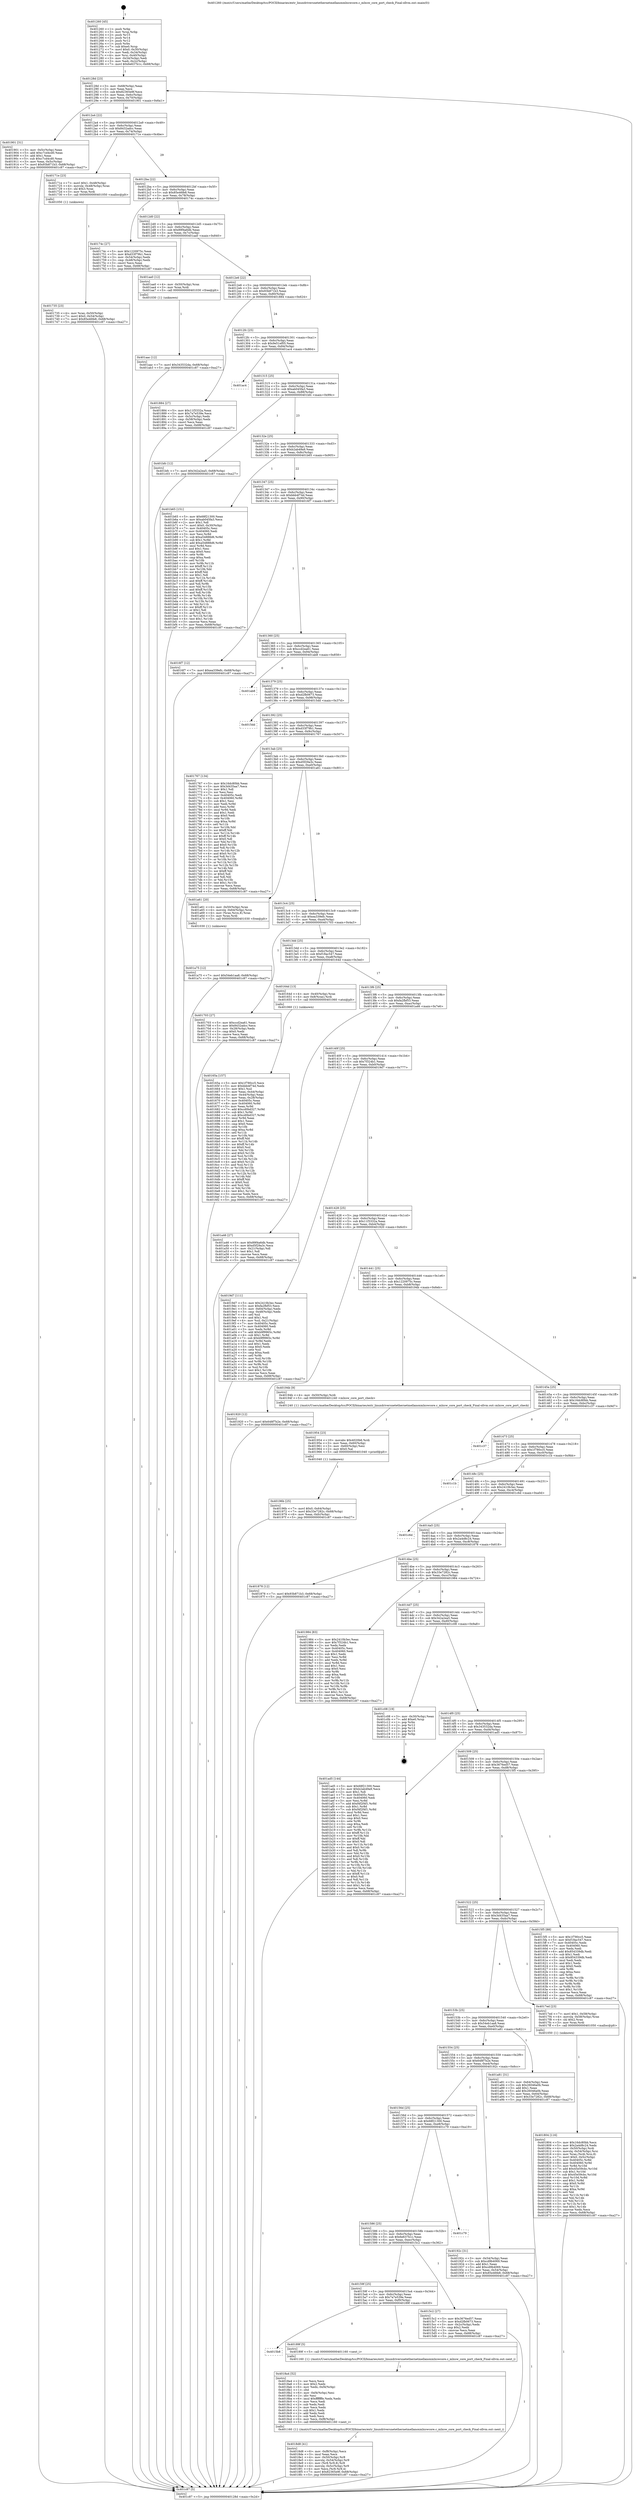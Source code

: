 digraph "0x401260" {
  label = "0x401260 (/mnt/c/Users/mathe/Desktop/tcc/POCII/binaries/extr_linuxdriversnetethernetmellanoxmlxswcore.c_mlxsw_core_port_check_Final-ollvm.out::main(0))"
  labelloc = "t"
  node[shape=record]

  Entry [label="",width=0.3,height=0.3,shape=circle,fillcolor=black,style=filled]
  "0x40128d" [label="{
     0x40128d [23]\l
     | [instrs]\l
     &nbsp;&nbsp;0x40128d \<+3\>: mov -0x68(%rbp),%eax\l
     &nbsp;&nbsp;0x401290 \<+2\>: mov %eax,%ecx\l
     &nbsp;&nbsp;0x401292 \<+6\>: sub $0x82365e9f,%ecx\l
     &nbsp;&nbsp;0x401298 \<+3\>: mov %eax,-0x6c(%rbp)\l
     &nbsp;&nbsp;0x40129b \<+3\>: mov %ecx,-0x70(%rbp)\l
     &nbsp;&nbsp;0x40129e \<+6\>: je 0000000000401901 \<main+0x6a1\>\l
  }"]
  "0x401901" [label="{
     0x401901 [31]\l
     | [instrs]\l
     &nbsp;&nbsp;0x401901 \<+3\>: mov -0x5c(%rbp),%eax\l
     &nbsp;&nbsp;0x401904 \<+5\>: add $0xc7cd4cd0,%eax\l
     &nbsp;&nbsp;0x401909 \<+3\>: add $0x1,%eax\l
     &nbsp;&nbsp;0x40190c \<+5\>: sub $0xc7cd4cd0,%eax\l
     &nbsp;&nbsp;0x401911 \<+3\>: mov %eax,-0x5c(%rbp)\l
     &nbsp;&nbsp;0x401914 \<+7\>: movl $0x93b871b3,-0x68(%rbp)\l
     &nbsp;&nbsp;0x40191b \<+5\>: jmp 0000000000401c87 \<main+0xa27\>\l
  }"]
  "0x4012a4" [label="{
     0x4012a4 [22]\l
     | [instrs]\l
     &nbsp;&nbsp;0x4012a4 \<+5\>: jmp 00000000004012a9 \<main+0x49\>\l
     &nbsp;&nbsp;0x4012a9 \<+3\>: mov -0x6c(%rbp),%eax\l
     &nbsp;&nbsp;0x4012ac \<+5\>: sub $0x8432adcc,%eax\l
     &nbsp;&nbsp;0x4012b1 \<+3\>: mov %eax,-0x74(%rbp)\l
     &nbsp;&nbsp;0x4012b4 \<+6\>: je 000000000040171e \<main+0x4be\>\l
  }"]
  Exit [label="",width=0.3,height=0.3,shape=circle,fillcolor=black,style=filled,peripheries=2]
  "0x40171e" [label="{
     0x40171e [23]\l
     | [instrs]\l
     &nbsp;&nbsp;0x40171e \<+7\>: movl $0x1,-0x48(%rbp)\l
     &nbsp;&nbsp;0x401725 \<+4\>: movslq -0x48(%rbp),%rax\l
     &nbsp;&nbsp;0x401729 \<+4\>: shl $0x3,%rax\l
     &nbsp;&nbsp;0x40172d \<+3\>: mov %rax,%rdi\l
     &nbsp;&nbsp;0x401730 \<+5\>: call 0000000000401050 \<malloc@plt\>\l
     | [calls]\l
     &nbsp;&nbsp;0x401050 \{1\} (unknown)\l
  }"]
  "0x4012ba" [label="{
     0x4012ba [22]\l
     | [instrs]\l
     &nbsp;&nbsp;0x4012ba \<+5\>: jmp 00000000004012bf \<main+0x5f\>\l
     &nbsp;&nbsp;0x4012bf \<+3\>: mov -0x6c(%rbp),%eax\l
     &nbsp;&nbsp;0x4012c2 \<+5\>: sub $0x85e46fe8,%eax\l
     &nbsp;&nbsp;0x4012c7 \<+3\>: mov %eax,-0x78(%rbp)\l
     &nbsp;&nbsp;0x4012ca \<+6\>: je 000000000040174c \<main+0x4ec\>\l
  }"]
  "0x401aac" [label="{
     0x401aac [12]\l
     | [instrs]\l
     &nbsp;&nbsp;0x401aac \<+7\>: movl $0x343532da,-0x68(%rbp)\l
     &nbsp;&nbsp;0x401ab3 \<+5\>: jmp 0000000000401c87 \<main+0xa27\>\l
  }"]
  "0x40174c" [label="{
     0x40174c [27]\l
     | [instrs]\l
     &nbsp;&nbsp;0x40174c \<+5\>: mov $0x1220975c,%eax\l
     &nbsp;&nbsp;0x401751 \<+5\>: mov $0xd33f79b1,%ecx\l
     &nbsp;&nbsp;0x401756 \<+3\>: mov -0x54(%rbp),%edx\l
     &nbsp;&nbsp;0x401759 \<+3\>: cmp -0x48(%rbp),%edx\l
     &nbsp;&nbsp;0x40175c \<+3\>: cmovl %ecx,%eax\l
     &nbsp;&nbsp;0x40175f \<+3\>: mov %eax,-0x68(%rbp)\l
     &nbsp;&nbsp;0x401762 \<+5\>: jmp 0000000000401c87 \<main+0xa27\>\l
  }"]
  "0x4012d0" [label="{
     0x4012d0 [22]\l
     | [instrs]\l
     &nbsp;&nbsp;0x4012d0 \<+5\>: jmp 00000000004012d5 \<main+0x75\>\l
     &nbsp;&nbsp;0x4012d5 \<+3\>: mov -0x6c(%rbp),%eax\l
     &nbsp;&nbsp;0x4012d8 \<+5\>: sub $0x89f4a6db,%eax\l
     &nbsp;&nbsp;0x4012dd \<+3\>: mov %eax,-0x7c(%rbp)\l
     &nbsp;&nbsp;0x4012e0 \<+6\>: je 0000000000401aa0 \<main+0x840\>\l
  }"]
  "0x401a75" [label="{
     0x401a75 [12]\l
     | [instrs]\l
     &nbsp;&nbsp;0x401a75 \<+7\>: movl $0x54eb1aa8,-0x68(%rbp)\l
     &nbsp;&nbsp;0x401a7c \<+5\>: jmp 0000000000401c87 \<main+0xa27\>\l
  }"]
  "0x401aa0" [label="{
     0x401aa0 [12]\l
     | [instrs]\l
     &nbsp;&nbsp;0x401aa0 \<+4\>: mov -0x50(%rbp),%rax\l
     &nbsp;&nbsp;0x401aa4 \<+3\>: mov %rax,%rdi\l
     &nbsp;&nbsp;0x401aa7 \<+5\>: call 0000000000401030 \<free@plt\>\l
     | [calls]\l
     &nbsp;&nbsp;0x401030 \{1\} (unknown)\l
  }"]
  "0x4012e6" [label="{
     0x4012e6 [22]\l
     | [instrs]\l
     &nbsp;&nbsp;0x4012e6 \<+5\>: jmp 00000000004012eb \<main+0x8b\>\l
     &nbsp;&nbsp;0x4012eb \<+3\>: mov -0x6c(%rbp),%eax\l
     &nbsp;&nbsp;0x4012ee \<+5\>: sub $0x93b871b3,%eax\l
     &nbsp;&nbsp;0x4012f3 \<+3\>: mov %eax,-0x80(%rbp)\l
     &nbsp;&nbsp;0x4012f6 \<+6\>: je 0000000000401884 \<main+0x624\>\l
  }"]
  "0x40196b" [label="{
     0x40196b [25]\l
     | [instrs]\l
     &nbsp;&nbsp;0x40196b \<+7\>: movl $0x0,-0x64(%rbp)\l
     &nbsp;&nbsp;0x401972 \<+7\>: movl $0x33e7282c,-0x68(%rbp)\l
     &nbsp;&nbsp;0x401979 \<+6\>: mov %eax,-0xfc(%rbp)\l
     &nbsp;&nbsp;0x40197f \<+5\>: jmp 0000000000401c87 \<main+0xa27\>\l
  }"]
  "0x401884" [label="{
     0x401884 [27]\l
     | [instrs]\l
     &nbsp;&nbsp;0x401884 \<+5\>: mov $0x11f3332a,%eax\l
     &nbsp;&nbsp;0x401889 \<+5\>: mov $0x7a7e539e,%ecx\l
     &nbsp;&nbsp;0x40188e \<+3\>: mov -0x5c(%rbp),%edx\l
     &nbsp;&nbsp;0x401891 \<+3\>: cmp -0x58(%rbp),%edx\l
     &nbsp;&nbsp;0x401894 \<+3\>: cmovl %ecx,%eax\l
     &nbsp;&nbsp;0x401897 \<+3\>: mov %eax,-0x68(%rbp)\l
     &nbsp;&nbsp;0x40189a \<+5\>: jmp 0000000000401c87 \<main+0xa27\>\l
  }"]
  "0x4012fc" [label="{
     0x4012fc [25]\l
     | [instrs]\l
     &nbsp;&nbsp;0x4012fc \<+5\>: jmp 0000000000401301 \<main+0xa1\>\l
     &nbsp;&nbsp;0x401301 \<+3\>: mov -0x6c(%rbp),%eax\l
     &nbsp;&nbsp;0x401304 \<+5\>: sub $0x9e51ef05,%eax\l
     &nbsp;&nbsp;0x401309 \<+6\>: mov %eax,-0x84(%rbp)\l
     &nbsp;&nbsp;0x40130f \<+6\>: je 0000000000401ac4 \<main+0x864\>\l
  }"]
  "0x401954" [label="{
     0x401954 [23]\l
     | [instrs]\l
     &nbsp;&nbsp;0x401954 \<+10\>: movabs $0x4020b6,%rdi\l
     &nbsp;&nbsp;0x40195e \<+3\>: mov %eax,-0x60(%rbp)\l
     &nbsp;&nbsp;0x401961 \<+3\>: mov -0x60(%rbp),%esi\l
     &nbsp;&nbsp;0x401964 \<+2\>: mov $0x0,%al\l
     &nbsp;&nbsp;0x401966 \<+5\>: call 0000000000401040 \<printf@plt\>\l
     | [calls]\l
     &nbsp;&nbsp;0x401040 \{1\} (unknown)\l
  }"]
  "0x401ac4" [label="{
     0x401ac4\l
  }", style=dashed]
  "0x401315" [label="{
     0x401315 [25]\l
     | [instrs]\l
     &nbsp;&nbsp;0x401315 \<+5\>: jmp 000000000040131a \<main+0xba\>\l
     &nbsp;&nbsp;0x40131a \<+3\>: mov -0x6c(%rbp),%eax\l
     &nbsp;&nbsp;0x40131d \<+5\>: sub $0xab045fa3,%eax\l
     &nbsp;&nbsp;0x401322 \<+6\>: mov %eax,-0x88(%rbp)\l
     &nbsp;&nbsp;0x401328 \<+6\>: je 0000000000401bfc \<main+0x99c\>\l
  }"]
  "0x4018d8" [label="{
     0x4018d8 [41]\l
     | [instrs]\l
     &nbsp;&nbsp;0x4018d8 \<+6\>: mov -0xf8(%rbp),%ecx\l
     &nbsp;&nbsp;0x4018de \<+3\>: imul %eax,%ecx\l
     &nbsp;&nbsp;0x4018e1 \<+4\>: mov -0x50(%rbp),%r8\l
     &nbsp;&nbsp;0x4018e5 \<+4\>: movslq -0x54(%rbp),%r9\l
     &nbsp;&nbsp;0x4018e9 \<+4\>: mov (%r8,%r9,8),%r8\l
     &nbsp;&nbsp;0x4018ed \<+4\>: movslq -0x5c(%rbp),%r9\l
     &nbsp;&nbsp;0x4018f1 \<+4\>: mov %ecx,(%r8,%r9,4)\l
     &nbsp;&nbsp;0x4018f5 \<+7\>: movl $0x82365e9f,-0x68(%rbp)\l
     &nbsp;&nbsp;0x4018fc \<+5\>: jmp 0000000000401c87 \<main+0xa27\>\l
  }"]
  "0x401bfc" [label="{
     0x401bfc [12]\l
     | [instrs]\l
     &nbsp;&nbsp;0x401bfc \<+7\>: movl $0x342a2ea5,-0x68(%rbp)\l
     &nbsp;&nbsp;0x401c03 \<+5\>: jmp 0000000000401c87 \<main+0xa27\>\l
  }"]
  "0x40132e" [label="{
     0x40132e [25]\l
     | [instrs]\l
     &nbsp;&nbsp;0x40132e \<+5\>: jmp 0000000000401333 \<main+0xd3\>\l
     &nbsp;&nbsp;0x401333 \<+3\>: mov -0x6c(%rbp),%eax\l
     &nbsp;&nbsp;0x401336 \<+5\>: sub $0xb2ab49a9,%eax\l
     &nbsp;&nbsp;0x40133b \<+6\>: mov %eax,-0x8c(%rbp)\l
     &nbsp;&nbsp;0x401341 \<+6\>: je 0000000000401b65 \<main+0x905\>\l
  }"]
  "0x4018a4" [label="{
     0x4018a4 [52]\l
     | [instrs]\l
     &nbsp;&nbsp;0x4018a4 \<+2\>: xor %ecx,%ecx\l
     &nbsp;&nbsp;0x4018a6 \<+5\>: mov $0x2,%edx\l
     &nbsp;&nbsp;0x4018ab \<+6\>: mov %edx,-0xf4(%rbp)\l
     &nbsp;&nbsp;0x4018b1 \<+1\>: cltd\l
     &nbsp;&nbsp;0x4018b2 \<+6\>: mov -0xf4(%rbp),%esi\l
     &nbsp;&nbsp;0x4018b8 \<+2\>: idiv %esi\l
     &nbsp;&nbsp;0x4018ba \<+6\>: imul $0xfffffffe,%edx,%edx\l
     &nbsp;&nbsp;0x4018c0 \<+2\>: mov %ecx,%edi\l
     &nbsp;&nbsp;0x4018c2 \<+2\>: sub %edx,%edi\l
     &nbsp;&nbsp;0x4018c4 \<+2\>: mov %ecx,%edx\l
     &nbsp;&nbsp;0x4018c6 \<+3\>: sub $0x1,%edx\l
     &nbsp;&nbsp;0x4018c9 \<+2\>: add %edx,%edi\l
     &nbsp;&nbsp;0x4018cb \<+2\>: sub %edi,%ecx\l
     &nbsp;&nbsp;0x4018cd \<+6\>: mov %ecx,-0xf8(%rbp)\l
     &nbsp;&nbsp;0x4018d3 \<+5\>: call 0000000000401160 \<next_i\>\l
     | [calls]\l
     &nbsp;&nbsp;0x401160 \{1\} (/mnt/c/Users/mathe/Desktop/tcc/POCII/binaries/extr_linuxdriversnetethernetmellanoxmlxswcore.c_mlxsw_core_port_check_Final-ollvm.out::next_i)\l
  }"]
  "0x401b65" [label="{
     0x401b65 [151]\l
     | [instrs]\l
     &nbsp;&nbsp;0x401b65 \<+5\>: mov $0x68f21300,%eax\l
     &nbsp;&nbsp;0x401b6a \<+5\>: mov $0xab045fa3,%ecx\l
     &nbsp;&nbsp;0x401b6f \<+2\>: mov $0x1,%dl\l
     &nbsp;&nbsp;0x401b71 \<+7\>: movl $0x0,-0x30(%rbp)\l
     &nbsp;&nbsp;0x401b78 \<+7\>: mov 0x40405c,%esi\l
     &nbsp;&nbsp;0x401b7f \<+7\>: mov 0x404060,%edi\l
     &nbsp;&nbsp;0x401b86 \<+3\>: mov %esi,%r8d\l
     &nbsp;&nbsp;0x401b89 \<+7\>: sub $0xa54888d6,%r8d\l
     &nbsp;&nbsp;0x401b90 \<+4\>: sub $0x1,%r8d\l
     &nbsp;&nbsp;0x401b94 \<+7\>: add $0xa54888d6,%r8d\l
     &nbsp;&nbsp;0x401b9b \<+4\>: imul %r8d,%esi\l
     &nbsp;&nbsp;0x401b9f \<+3\>: and $0x1,%esi\l
     &nbsp;&nbsp;0x401ba2 \<+3\>: cmp $0x0,%esi\l
     &nbsp;&nbsp;0x401ba5 \<+4\>: sete %r9b\l
     &nbsp;&nbsp;0x401ba9 \<+3\>: cmp $0xa,%edi\l
     &nbsp;&nbsp;0x401bac \<+4\>: setl %r10b\l
     &nbsp;&nbsp;0x401bb0 \<+3\>: mov %r9b,%r11b\l
     &nbsp;&nbsp;0x401bb3 \<+4\>: xor $0xff,%r11b\l
     &nbsp;&nbsp;0x401bb7 \<+3\>: mov %r10b,%bl\l
     &nbsp;&nbsp;0x401bba \<+3\>: xor $0xff,%bl\l
     &nbsp;&nbsp;0x401bbd \<+3\>: xor $0x1,%dl\l
     &nbsp;&nbsp;0x401bc0 \<+3\>: mov %r11b,%r14b\l
     &nbsp;&nbsp;0x401bc3 \<+4\>: and $0xff,%r14b\l
     &nbsp;&nbsp;0x401bc7 \<+3\>: and %dl,%r9b\l
     &nbsp;&nbsp;0x401bca \<+3\>: mov %bl,%r15b\l
     &nbsp;&nbsp;0x401bcd \<+4\>: and $0xff,%r15b\l
     &nbsp;&nbsp;0x401bd1 \<+3\>: and %dl,%r10b\l
     &nbsp;&nbsp;0x401bd4 \<+3\>: or %r9b,%r14b\l
     &nbsp;&nbsp;0x401bd7 \<+3\>: or %r10b,%r15b\l
     &nbsp;&nbsp;0x401bda \<+3\>: xor %r15b,%r14b\l
     &nbsp;&nbsp;0x401bdd \<+3\>: or %bl,%r11b\l
     &nbsp;&nbsp;0x401be0 \<+4\>: xor $0xff,%r11b\l
     &nbsp;&nbsp;0x401be4 \<+3\>: or $0x1,%dl\l
     &nbsp;&nbsp;0x401be7 \<+3\>: and %dl,%r11b\l
     &nbsp;&nbsp;0x401bea \<+3\>: or %r11b,%r14b\l
     &nbsp;&nbsp;0x401bed \<+4\>: test $0x1,%r14b\l
     &nbsp;&nbsp;0x401bf1 \<+3\>: cmovne %ecx,%eax\l
     &nbsp;&nbsp;0x401bf4 \<+3\>: mov %eax,-0x68(%rbp)\l
     &nbsp;&nbsp;0x401bf7 \<+5\>: jmp 0000000000401c87 \<main+0xa27\>\l
  }"]
  "0x401347" [label="{
     0x401347 [25]\l
     | [instrs]\l
     &nbsp;&nbsp;0x401347 \<+5\>: jmp 000000000040134c \<main+0xec\>\l
     &nbsp;&nbsp;0x40134c \<+3\>: mov -0x6c(%rbp),%eax\l
     &nbsp;&nbsp;0x40134f \<+5\>: sub $0xbbb4f74d,%eax\l
     &nbsp;&nbsp;0x401354 \<+6\>: mov %eax,-0x90(%rbp)\l
     &nbsp;&nbsp;0x40135a \<+6\>: je 00000000004016f7 \<main+0x497\>\l
  }"]
  "0x4015b8" [label="{
     0x4015b8\l
  }", style=dashed]
  "0x4016f7" [label="{
     0x4016f7 [12]\l
     | [instrs]\l
     &nbsp;&nbsp;0x4016f7 \<+7\>: movl $0xea339efc,-0x68(%rbp)\l
     &nbsp;&nbsp;0x4016fe \<+5\>: jmp 0000000000401c87 \<main+0xa27\>\l
  }"]
  "0x401360" [label="{
     0x401360 [25]\l
     | [instrs]\l
     &nbsp;&nbsp;0x401360 \<+5\>: jmp 0000000000401365 \<main+0x105\>\l
     &nbsp;&nbsp;0x401365 \<+3\>: mov -0x6c(%rbp),%eax\l
     &nbsp;&nbsp;0x401368 \<+5\>: sub $0xccd2ea61,%eax\l
     &nbsp;&nbsp;0x40136d \<+6\>: mov %eax,-0x94(%rbp)\l
     &nbsp;&nbsp;0x401373 \<+6\>: je 0000000000401ab8 \<main+0x858\>\l
  }"]
  "0x40189f" [label="{
     0x40189f [5]\l
     | [instrs]\l
     &nbsp;&nbsp;0x40189f \<+5\>: call 0000000000401160 \<next_i\>\l
     | [calls]\l
     &nbsp;&nbsp;0x401160 \{1\} (/mnt/c/Users/mathe/Desktop/tcc/POCII/binaries/extr_linuxdriversnetethernetmellanoxmlxswcore.c_mlxsw_core_port_check_Final-ollvm.out::next_i)\l
  }"]
  "0x401ab8" [label="{
     0x401ab8\l
  }", style=dashed]
  "0x401379" [label="{
     0x401379 [25]\l
     | [instrs]\l
     &nbsp;&nbsp;0x401379 \<+5\>: jmp 000000000040137e \<main+0x11e\>\l
     &nbsp;&nbsp;0x40137e \<+3\>: mov -0x6c(%rbp),%eax\l
     &nbsp;&nbsp;0x401381 \<+5\>: sub $0xd2fb0673,%eax\l
     &nbsp;&nbsp;0x401386 \<+6\>: mov %eax,-0x98(%rbp)\l
     &nbsp;&nbsp;0x40138c \<+6\>: je 00000000004015dd \<main+0x37d\>\l
  }"]
  "0x401804" [label="{
     0x401804 [116]\l
     | [instrs]\l
     &nbsp;&nbsp;0x401804 \<+5\>: mov $0x16dc80bb,%ecx\l
     &nbsp;&nbsp;0x401809 \<+5\>: mov $0x2a4d8c24,%edx\l
     &nbsp;&nbsp;0x40180e \<+4\>: mov -0x50(%rbp),%rdi\l
     &nbsp;&nbsp;0x401812 \<+4\>: movslq -0x54(%rbp),%rsi\l
     &nbsp;&nbsp;0x401816 \<+4\>: mov %rax,(%rdi,%rsi,8)\l
     &nbsp;&nbsp;0x40181a \<+7\>: movl $0x0,-0x5c(%rbp)\l
     &nbsp;&nbsp;0x401821 \<+8\>: mov 0x40405c,%r8d\l
     &nbsp;&nbsp;0x401829 \<+8\>: mov 0x404060,%r9d\l
     &nbsp;&nbsp;0x401831 \<+3\>: mov %r8d,%r10d\l
     &nbsp;&nbsp;0x401834 \<+7\>: add $0x45e59cbc,%r10d\l
     &nbsp;&nbsp;0x40183b \<+4\>: sub $0x1,%r10d\l
     &nbsp;&nbsp;0x40183f \<+7\>: sub $0x45e59cbc,%r10d\l
     &nbsp;&nbsp;0x401846 \<+4\>: imul %r10d,%r8d\l
     &nbsp;&nbsp;0x40184a \<+4\>: and $0x1,%r8d\l
     &nbsp;&nbsp;0x40184e \<+4\>: cmp $0x0,%r8d\l
     &nbsp;&nbsp;0x401852 \<+4\>: sete %r11b\l
     &nbsp;&nbsp;0x401856 \<+4\>: cmp $0xa,%r9d\l
     &nbsp;&nbsp;0x40185a \<+3\>: setl %bl\l
     &nbsp;&nbsp;0x40185d \<+3\>: mov %r11b,%r14b\l
     &nbsp;&nbsp;0x401860 \<+3\>: and %bl,%r14b\l
     &nbsp;&nbsp;0x401863 \<+3\>: xor %bl,%r11b\l
     &nbsp;&nbsp;0x401866 \<+3\>: or %r11b,%r14b\l
     &nbsp;&nbsp;0x401869 \<+4\>: test $0x1,%r14b\l
     &nbsp;&nbsp;0x40186d \<+3\>: cmovne %edx,%ecx\l
     &nbsp;&nbsp;0x401870 \<+3\>: mov %ecx,-0x68(%rbp)\l
     &nbsp;&nbsp;0x401873 \<+5\>: jmp 0000000000401c87 \<main+0xa27\>\l
  }"]
  "0x4015dd" [label="{
     0x4015dd\l
  }", style=dashed]
  "0x401392" [label="{
     0x401392 [25]\l
     | [instrs]\l
     &nbsp;&nbsp;0x401392 \<+5\>: jmp 0000000000401397 \<main+0x137\>\l
     &nbsp;&nbsp;0x401397 \<+3\>: mov -0x6c(%rbp),%eax\l
     &nbsp;&nbsp;0x40139a \<+5\>: sub $0xd33f79b1,%eax\l
     &nbsp;&nbsp;0x40139f \<+6\>: mov %eax,-0x9c(%rbp)\l
     &nbsp;&nbsp;0x4013a5 \<+6\>: je 0000000000401767 \<main+0x507\>\l
  }"]
  "0x401735" [label="{
     0x401735 [23]\l
     | [instrs]\l
     &nbsp;&nbsp;0x401735 \<+4\>: mov %rax,-0x50(%rbp)\l
     &nbsp;&nbsp;0x401739 \<+7\>: movl $0x0,-0x54(%rbp)\l
     &nbsp;&nbsp;0x401740 \<+7\>: movl $0x85e46fe8,-0x68(%rbp)\l
     &nbsp;&nbsp;0x401747 \<+5\>: jmp 0000000000401c87 \<main+0xa27\>\l
  }"]
  "0x401767" [label="{
     0x401767 [134]\l
     | [instrs]\l
     &nbsp;&nbsp;0x401767 \<+5\>: mov $0x16dc80bb,%eax\l
     &nbsp;&nbsp;0x40176c \<+5\>: mov $0x3d435aa7,%ecx\l
     &nbsp;&nbsp;0x401771 \<+2\>: mov $0x1,%dl\l
     &nbsp;&nbsp;0x401773 \<+2\>: xor %esi,%esi\l
     &nbsp;&nbsp;0x401775 \<+7\>: mov 0x40405c,%edi\l
     &nbsp;&nbsp;0x40177c \<+8\>: mov 0x404060,%r8d\l
     &nbsp;&nbsp;0x401784 \<+3\>: sub $0x1,%esi\l
     &nbsp;&nbsp;0x401787 \<+3\>: mov %edi,%r9d\l
     &nbsp;&nbsp;0x40178a \<+3\>: add %esi,%r9d\l
     &nbsp;&nbsp;0x40178d \<+4\>: imul %r9d,%edi\l
     &nbsp;&nbsp;0x401791 \<+3\>: and $0x1,%edi\l
     &nbsp;&nbsp;0x401794 \<+3\>: cmp $0x0,%edi\l
     &nbsp;&nbsp;0x401797 \<+4\>: sete %r10b\l
     &nbsp;&nbsp;0x40179b \<+4\>: cmp $0xa,%r8d\l
     &nbsp;&nbsp;0x40179f \<+4\>: setl %r11b\l
     &nbsp;&nbsp;0x4017a3 \<+3\>: mov %r10b,%bl\l
     &nbsp;&nbsp;0x4017a6 \<+3\>: xor $0xff,%bl\l
     &nbsp;&nbsp;0x4017a9 \<+3\>: mov %r11b,%r14b\l
     &nbsp;&nbsp;0x4017ac \<+4\>: xor $0xff,%r14b\l
     &nbsp;&nbsp;0x4017b0 \<+3\>: xor $0x0,%dl\l
     &nbsp;&nbsp;0x4017b3 \<+3\>: mov %bl,%r15b\l
     &nbsp;&nbsp;0x4017b6 \<+4\>: and $0x0,%r15b\l
     &nbsp;&nbsp;0x4017ba \<+3\>: and %dl,%r10b\l
     &nbsp;&nbsp;0x4017bd \<+3\>: mov %r14b,%r12b\l
     &nbsp;&nbsp;0x4017c0 \<+4\>: and $0x0,%r12b\l
     &nbsp;&nbsp;0x4017c4 \<+3\>: and %dl,%r11b\l
     &nbsp;&nbsp;0x4017c7 \<+3\>: or %r10b,%r15b\l
     &nbsp;&nbsp;0x4017ca \<+3\>: or %r11b,%r12b\l
     &nbsp;&nbsp;0x4017cd \<+3\>: xor %r12b,%r15b\l
     &nbsp;&nbsp;0x4017d0 \<+3\>: or %r14b,%bl\l
     &nbsp;&nbsp;0x4017d3 \<+3\>: xor $0xff,%bl\l
     &nbsp;&nbsp;0x4017d6 \<+3\>: or $0x0,%dl\l
     &nbsp;&nbsp;0x4017d9 \<+2\>: and %dl,%bl\l
     &nbsp;&nbsp;0x4017db \<+3\>: or %bl,%r15b\l
     &nbsp;&nbsp;0x4017de \<+4\>: test $0x1,%r15b\l
     &nbsp;&nbsp;0x4017e2 \<+3\>: cmovne %ecx,%eax\l
     &nbsp;&nbsp;0x4017e5 \<+3\>: mov %eax,-0x68(%rbp)\l
     &nbsp;&nbsp;0x4017e8 \<+5\>: jmp 0000000000401c87 \<main+0xa27\>\l
  }"]
  "0x4013ab" [label="{
     0x4013ab [25]\l
     | [instrs]\l
     &nbsp;&nbsp;0x4013ab \<+5\>: jmp 00000000004013b0 \<main+0x150\>\l
     &nbsp;&nbsp;0x4013b0 \<+3\>: mov -0x6c(%rbp),%eax\l
     &nbsp;&nbsp;0x4013b3 \<+5\>: sub $0xd5f29a3c,%eax\l
     &nbsp;&nbsp;0x4013b8 \<+6\>: mov %eax,-0xa0(%rbp)\l
     &nbsp;&nbsp;0x4013be \<+6\>: je 0000000000401a61 \<main+0x801\>\l
  }"]
  "0x40165a" [label="{
     0x40165a [157]\l
     | [instrs]\l
     &nbsp;&nbsp;0x40165a \<+5\>: mov $0x1f780cc5,%ecx\l
     &nbsp;&nbsp;0x40165f \<+5\>: mov $0xbbb4f74d,%edx\l
     &nbsp;&nbsp;0x401664 \<+3\>: mov $0x1,%sil\l
     &nbsp;&nbsp;0x401667 \<+3\>: mov %eax,-0x44(%rbp)\l
     &nbsp;&nbsp;0x40166a \<+3\>: mov -0x44(%rbp),%eax\l
     &nbsp;&nbsp;0x40166d \<+3\>: mov %eax,-0x28(%rbp)\l
     &nbsp;&nbsp;0x401670 \<+7\>: mov 0x40405c,%eax\l
     &nbsp;&nbsp;0x401677 \<+8\>: mov 0x404060,%r8d\l
     &nbsp;&nbsp;0x40167f \<+3\>: mov %eax,%r9d\l
     &nbsp;&nbsp;0x401682 \<+7\>: add $0xcd0bd327,%r9d\l
     &nbsp;&nbsp;0x401689 \<+4\>: sub $0x1,%r9d\l
     &nbsp;&nbsp;0x40168d \<+7\>: sub $0xcd0bd327,%r9d\l
     &nbsp;&nbsp;0x401694 \<+4\>: imul %r9d,%eax\l
     &nbsp;&nbsp;0x401698 \<+3\>: and $0x1,%eax\l
     &nbsp;&nbsp;0x40169b \<+3\>: cmp $0x0,%eax\l
     &nbsp;&nbsp;0x40169e \<+4\>: sete %r10b\l
     &nbsp;&nbsp;0x4016a2 \<+4\>: cmp $0xa,%r8d\l
     &nbsp;&nbsp;0x4016a6 \<+4\>: setl %r11b\l
     &nbsp;&nbsp;0x4016aa \<+3\>: mov %r10b,%bl\l
     &nbsp;&nbsp;0x4016ad \<+3\>: xor $0xff,%bl\l
     &nbsp;&nbsp;0x4016b0 \<+3\>: mov %r11b,%r14b\l
     &nbsp;&nbsp;0x4016b3 \<+4\>: xor $0xff,%r14b\l
     &nbsp;&nbsp;0x4016b7 \<+4\>: xor $0x0,%sil\l
     &nbsp;&nbsp;0x4016bb \<+3\>: mov %bl,%r15b\l
     &nbsp;&nbsp;0x4016be \<+4\>: and $0x0,%r15b\l
     &nbsp;&nbsp;0x4016c2 \<+3\>: and %sil,%r10b\l
     &nbsp;&nbsp;0x4016c5 \<+3\>: mov %r14b,%r12b\l
     &nbsp;&nbsp;0x4016c8 \<+4\>: and $0x0,%r12b\l
     &nbsp;&nbsp;0x4016cc \<+3\>: and %sil,%r11b\l
     &nbsp;&nbsp;0x4016cf \<+3\>: or %r10b,%r15b\l
     &nbsp;&nbsp;0x4016d2 \<+3\>: or %r11b,%r12b\l
     &nbsp;&nbsp;0x4016d5 \<+3\>: xor %r12b,%r15b\l
     &nbsp;&nbsp;0x4016d8 \<+3\>: or %r14b,%bl\l
     &nbsp;&nbsp;0x4016db \<+3\>: xor $0xff,%bl\l
     &nbsp;&nbsp;0x4016de \<+4\>: or $0x0,%sil\l
     &nbsp;&nbsp;0x4016e2 \<+3\>: and %sil,%bl\l
     &nbsp;&nbsp;0x4016e5 \<+3\>: or %bl,%r15b\l
     &nbsp;&nbsp;0x4016e8 \<+4\>: test $0x1,%r15b\l
     &nbsp;&nbsp;0x4016ec \<+3\>: cmovne %edx,%ecx\l
     &nbsp;&nbsp;0x4016ef \<+3\>: mov %ecx,-0x68(%rbp)\l
     &nbsp;&nbsp;0x4016f2 \<+5\>: jmp 0000000000401c87 \<main+0xa27\>\l
  }"]
  "0x401a61" [label="{
     0x401a61 [20]\l
     | [instrs]\l
     &nbsp;&nbsp;0x401a61 \<+4\>: mov -0x50(%rbp),%rax\l
     &nbsp;&nbsp;0x401a65 \<+4\>: movslq -0x64(%rbp),%rcx\l
     &nbsp;&nbsp;0x401a69 \<+4\>: mov (%rax,%rcx,8),%rax\l
     &nbsp;&nbsp;0x401a6d \<+3\>: mov %rax,%rdi\l
     &nbsp;&nbsp;0x401a70 \<+5\>: call 0000000000401030 \<free@plt\>\l
     | [calls]\l
     &nbsp;&nbsp;0x401030 \{1\} (unknown)\l
  }"]
  "0x4013c4" [label="{
     0x4013c4 [25]\l
     | [instrs]\l
     &nbsp;&nbsp;0x4013c4 \<+5\>: jmp 00000000004013c9 \<main+0x169\>\l
     &nbsp;&nbsp;0x4013c9 \<+3\>: mov -0x6c(%rbp),%eax\l
     &nbsp;&nbsp;0x4013cc \<+5\>: sub $0xea339efc,%eax\l
     &nbsp;&nbsp;0x4013d1 \<+6\>: mov %eax,-0xa4(%rbp)\l
     &nbsp;&nbsp;0x4013d7 \<+6\>: je 0000000000401703 \<main+0x4a3\>\l
  }"]
  "0x401260" [label="{
     0x401260 [45]\l
     | [instrs]\l
     &nbsp;&nbsp;0x401260 \<+1\>: push %rbp\l
     &nbsp;&nbsp;0x401261 \<+3\>: mov %rsp,%rbp\l
     &nbsp;&nbsp;0x401264 \<+2\>: push %r15\l
     &nbsp;&nbsp;0x401266 \<+2\>: push %r14\l
     &nbsp;&nbsp;0x401268 \<+2\>: push %r12\l
     &nbsp;&nbsp;0x40126a \<+1\>: push %rbx\l
     &nbsp;&nbsp;0x40126b \<+7\>: sub $0xe0,%rsp\l
     &nbsp;&nbsp;0x401272 \<+7\>: movl $0x0,-0x30(%rbp)\l
     &nbsp;&nbsp;0x401279 \<+3\>: mov %edi,-0x34(%rbp)\l
     &nbsp;&nbsp;0x40127c \<+4\>: mov %rsi,-0x40(%rbp)\l
     &nbsp;&nbsp;0x401280 \<+3\>: mov -0x34(%rbp),%edi\l
     &nbsp;&nbsp;0x401283 \<+3\>: mov %edi,-0x2c(%rbp)\l
     &nbsp;&nbsp;0x401286 \<+7\>: movl $0x6e637b1c,-0x68(%rbp)\l
  }"]
  "0x401703" [label="{
     0x401703 [27]\l
     | [instrs]\l
     &nbsp;&nbsp;0x401703 \<+5\>: mov $0xccd2ea61,%eax\l
     &nbsp;&nbsp;0x401708 \<+5\>: mov $0x8432adcc,%ecx\l
     &nbsp;&nbsp;0x40170d \<+3\>: mov -0x28(%rbp),%edx\l
     &nbsp;&nbsp;0x401710 \<+3\>: cmp $0x0,%edx\l
     &nbsp;&nbsp;0x401713 \<+3\>: cmove %ecx,%eax\l
     &nbsp;&nbsp;0x401716 \<+3\>: mov %eax,-0x68(%rbp)\l
     &nbsp;&nbsp;0x401719 \<+5\>: jmp 0000000000401c87 \<main+0xa27\>\l
  }"]
  "0x4013dd" [label="{
     0x4013dd [25]\l
     | [instrs]\l
     &nbsp;&nbsp;0x4013dd \<+5\>: jmp 00000000004013e2 \<main+0x182\>\l
     &nbsp;&nbsp;0x4013e2 \<+3\>: mov -0x6c(%rbp),%eax\l
     &nbsp;&nbsp;0x4013e5 \<+5\>: sub $0xf18ac547,%eax\l
     &nbsp;&nbsp;0x4013ea \<+6\>: mov %eax,-0xa8(%rbp)\l
     &nbsp;&nbsp;0x4013f0 \<+6\>: je 000000000040164d \<main+0x3ed\>\l
  }"]
  "0x401c87" [label="{
     0x401c87 [5]\l
     | [instrs]\l
     &nbsp;&nbsp;0x401c87 \<+5\>: jmp 000000000040128d \<main+0x2d\>\l
  }"]
  "0x40164d" [label="{
     0x40164d [13]\l
     | [instrs]\l
     &nbsp;&nbsp;0x40164d \<+4\>: mov -0x40(%rbp),%rax\l
     &nbsp;&nbsp;0x401651 \<+4\>: mov 0x8(%rax),%rdi\l
     &nbsp;&nbsp;0x401655 \<+5\>: call 0000000000401060 \<atoi@plt\>\l
     | [calls]\l
     &nbsp;&nbsp;0x401060 \{1\} (unknown)\l
  }"]
  "0x4013f6" [label="{
     0x4013f6 [25]\l
     | [instrs]\l
     &nbsp;&nbsp;0x4013f6 \<+5\>: jmp 00000000004013fb \<main+0x19b\>\l
     &nbsp;&nbsp;0x4013fb \<+3\>: mov -0x6c(%rbp),%eax\l
     &nbsp;&nbsp;0x4013fe \<+5\>: sub $0xfa2fbf53,%eax\l
     &nbsp;&nbsp;0x401403 \<+6\>: mov %eax,-0xac(%rbp)\l
     &nbsp;&nbsp;0x401409 \<+6\>: je 0000000000401a46 \<main+0x7e6\>\l
  }"]
  "0x40159f" [label="{
     0x40159f [25]\l
     | [instrs]\l
     &nbsp;&nbsp;0x40159f \<+5\>: jmp 00000000004015a4 \<main+0x344\>\l
     &nbsp;&nbsp;0x4015a4 \<+3\>: mov -0x6c(%rbp),%eax\l
     &nbsp;&nbsp;0x4015a7 \<+5\>: sub $0x7a7e539e,%eax\l
     &nbsp;&nbsp;0x4015ac \<+6\>: mov %eax,-0xf0(%rbp)\l
     &nbsp;&nbsp;0x4015b2 \<+6\>: je 000000000040189f \<main+0x63f\>\l
  }"]
  "0x401a46" [label="{
     0x401a46 [27]\l
     | [instrs]\l
     &nbsp;&nbsp;0x401a46 \<+5\>: mov $0x89f4a6db,%eax\l
     &nbsp;&nbsp;0x401a4b \<+5\>: mov $0xd5f29a3c,%ecx\l
     &nbsp;&nbsp;0x401a50 \<+3\>: mov -0x21(%rbp),%dl\l
     &nbsp;&nbsp;0x401a53 \<+3\>: test $0x1,%dl\l
     &nbsp;&nbsp;0x401a56 \<+3\>: cmovne %ecx,%eax\l
     &nbsp;&nbsp;0x401a59 \<+3\>: mov %eax,-0x68(%rbp)\l
     &nbsp;&nbsp;0x401a5c \<+5\>: jmp 0000000000401c87 \<main+0xa27\>\l
  }"]
  "0x40140f" [label="{
     0x40140f [25]\l
     | [instrs]\l
     &nbsp;&nbsp;0x40140f \<+5\>: jmp 0000000000401414 \<main+0x1b4\>\l
     &nbsp;&nbsp;0x401414 \<+3\>: mov -0x6c(%rbp),%eax\l
     &nbsp;&nbsp;0x401417 \<+5\>: sub $0x7f324b1,%eax\l
     &nbsp;&nbsp;0x40141c \<+6\>: mov %eax,-0xb0(%rbp)\l
     &nbsp;&nbsp;0x401422 \<+6\>: je 00000000004019d7 \<main+0x777\>\l
  }"]
  "0x4015c2" [label="{
     0x4015c2 [27]\l
     | [instrs]\l
     &nbsp;&nbsp;0x4015c2 \<+5\>: mov $0x3676ed57,%eax\l
     &nbsp;&nbsp;0x4015c7 \<+5\>: mov $0xd2fb0673,%ecx\l
     &nbsp;&nbsp;0x4015cc \<+3\>: mov -0x2c(%rbp),%edx\l
     &nbsp;&nbsp;0x4015cf \<+3\>: cmp $0x2,%edx\l
     &nbsp;&nbsp;0x4015d2 \<+3\>: cmovne %ecx,%eax\l
     &nbsp;&nbsp;0x4015d5 \<+3\>: mov %eax,-0x68(%rbp)\l
     &nbsp;&nbsp;0x4015d8 \<+5\>: jmp 0000000000401c87 \<main+0xa27\>\l
  }"]
  "0x4019d7" [label="{
     0x4019d7 [111]\l
     | [instrs]\l
     &nbsp;&nbsp;0x4019d7 \<+5\>: mov $0x2410b3ec,%eax\l
     &nbsp;&nbsp;0x4019dc \<+5\>: mov $0xfa2fbf53,%ecx\l
     &nbsp;&nbsp;0x4019e1 \<+3\>: mov -0x64(%rbp),%edx\l
     &nbsp;&nbsp;0x4019e4 \<+3\>: cmp -0x48(%rbp),%edx\l
     &nbsp;&nbsp;0x4019e7 \<+4\>: setl %sil\l
     &nbsp;&nbsp;0x4019eb \<+4\>: and $0x1,%sil\l
     &nbsp;&nbsp;0x4019ef \<+4\>: mov %sil,-0x21(%rbp)\l
     &nbsp;&nbsp;0x4019f3 \<+7\>: mov 0x40405c,%edx\l
     &nbsp;&nbsp;0x4019fa \<+7\>: mov 0x404060,%edi\l
     &nbsp;&nbsp;0x401a01 \<+3\>: mov %edx,%r8d\l
     &nbsp;&nbsp;0x401a04 \<+7\>: add $0xb9f9965c,%r8d\l
     &nbsp;&nbsp;0x401a0b \<+4\>: sub $0x1,%r8d\l
     &nbsp;&nbsp;0x401a0f \<+7\>: sub $0xb9f9965c,%r8d\l
     &nbsp;&nbsp;0x401a16 \<+4\>: imul %r8d,%edx\l
     &nbsp;&nbsp;0x401a1a \<+3\>: and $0x1,%edx\l
     &nbsp;&nbsp;0x401a1d \<+3\>: cmp $0x0,%edx\l
     &nbsp;&nbsp;0x401a20 \<+4\>: sete %sil\l
     &nbsp;&nbsp;0x401a24 \<+3\>: cmp $0xa,%edi\l
     &nbsp;&nbsp;0x401a27 \<+4\>: setl %r9b\l
     &nbsp;&nbsp;0x401a2b \<+3\>: mov %sil,%r10b\l
     &nbsp;&nbsp;0x401a2e \<+3\>: and %r9b,%r10b\l
     &nbsp;&nbsp;0x401a31 \<+3\>: xor %r9b,%sil\l
     &nbsp;&nbsp;0x401a34 \<+3\>: or %sil,%r10b\l
     &nbsp;&nbsp;0x401a37 \<+4\>: test $0x1,%r10b\l
     &nbsp;&nbsp;0x401a3b \<+3\>: cmovne %ecx,%eax\l
     &nbsp;&nbsp;0x401a3e \<+3\>: mov %eax,-0x68(%rbp)\l
     &nbsp;&nbsp;0x401a41 \<+5\>: jmp 0000000000401c87 \<main+0xa27\>\l
  }"]
  "0x401428" [label="{
     0x401428 [25]\l
     | [instrs]\l
     &nbsp;&nbsp;0x401428 \<+5\>: jmp 000000000040142d \<main+0x1cd\>\l
     &nbsp;&nbsp;0x40142d \<+3\>: mov -0x6c(%rbp),%eax\l
     &nbsp;&nbsp;0x401430 \<+5\>: sub $0x11f3332a,%eax\l
     &nbsp;&nbsp;0x401435 \<+6\>: mov %eax,-0xb4(%rbp)\l
     &nbsp;&nbsp;0x40143b \<+6\>: je 0000000000401920 \<main+0x6c0\>\l
  }"]
  "0x401586" [label="{
     0x401586 [25]\l
     | [instrs]\l
     &nbsp;&nbsp;0x401586 \<+5\>: jmp 000000000040158b \<main+0x32b\>\l
     &nbsp;&nbsp;0x40158b \<+3\>: mov -0x6c(%rbp),%eax\l
     &nbsp;&nbsp;0x40158e \<+5\>: sub $0x6e637b1c,%eax\l
     &nbsp;&nbsp;0x401593 \<+6\>: mov %eax,-0xec(%rbp)\l
     &nbsp;&nbsp;0x401599 \<+6\>: je 00000000004015c2 \<main+0x362\>\l
  }"]
  "0x401920" [label="{
     0x401920 [12]\l
     | [instrs]\l
     &nbsp;&nbsp;0x401920 \<+7\>: movl $0x648f7b2e,-0x68(%rbp)\l
     &nbsp;&nbsp;0x401927 \<+5\>: jmp 0000000000401c87 \<main+0xa27\>\l
  }"]
  "0x401441" [label="{
     0x401441 [25]\l
     | [instrs]\l
     &nbsp;&nbsp;0x401441 \<+5\>: jmp 0000000000401446 \<main+0x1e6\>\l
     &nbsp;&nbsp;0x401446 \<+3\>: mov -0x6c(%rbp),%eax\l
     &nbsp;&nbsp;0x401449 \<+5\>: sub $0x1220975c,%eax\l
     &nbsp;&nbsp;0x40144e \<+6\>: mov %eax,-0xb8(%rbp)\l
     &nbsp;&nbsp;0x401454 \<+6\>: je 000000000040194b \<main+0x6eb\>\l
  }"]
  "0x401c79" [label="{
     0x401c79\l
  }", style=dashed]
  "0x40194b" [label="{
     0x40194b [9]\l
     | [instrs]\l
     &nbsp;&nbsp;0x40194b \<+4\>: mov -0x50(%rbp),%rdi\l
     &nbsp;&nbsp;0x40194f \<+5\>: call 0000000000401240 \<mlxsw_core_port_check\>\l
     | [calls]\l
     &nbsp;&nbsp;0x401240 \{1\} (/mnt/c/Users/mathe/Desktop/tcc/POCII/binaries/extr_linuxdriversnetethernetmellanoxmlxswcore.c_mlxsw_core_port_check_Final-ollvm.out::mlxsw_core_port_check)\l
  }"]
  "0x40145a" [label="{
     0x40145a [25]\l
     | [instrs]\l
     &nbsp;&nbsp;0x40145a \<+5\>: jmp 000000000040145f \<main+0x1ff\>\l
     &nbsp;&nbsp;0x40145f \<+3\>: mov -0x6c(%rbp),%eax\l
     &nbsp;&nbsp;0x401462 \<+5\>: sub $0x16dc80bb,%eax\l
     &nbsp;&nbsp;0x401467 \<+6\>: mov %eax,-0xbc(%rbp)\l
     &nbsp;&nbsp;0x40146d \<+6\>: je 0000000000401c37 \<main+0x9d7\>\l
  }"]
  "0x40156d" [label="{
     0x40156d [25]\l
     | [instrs]\l
     &nbsp;&nbsp;0x40156d \<+5\>: jmp 0000000000401572 \<main+0x312\>\l
     &nbsp;&nbsp;0x401572 \<+3\>: mov -0x6c(%rbp),%eax\l
     &nbsp;&nbsp;0x401575 \<+5\>: sub $0x68f21300,%eax\l
     &nbsp;&nbsp;0x40157a \<+6\>: mov %eax,-0xe8(%rbp)\l
     &nbsp;&nbsp;0x401580 \<+6\>: je 0000000000401c79 \<main+0xa19\>\l
  }"]
  "0x401c37" [label="{
     0x401c37\l
  }", style=dashed]
  "0x401473" [label="{
     0x401473 [25]\l
     | [instrs]\l
     &nbsp;&nbsp;0x401473 \<+5\>: jmp 0000000000401478 \<main+0x218\>\l
     &nbsp;&nbsp;0x401478 \<+3\>: mov -0x6c(%rbp),%eax\l
     &nbsp;&nbsp;0x40147b \<+5\>: sub $0x1f780cc5,%eax\l
     &nbsp;&nbsp;0x401480 \<+6\>: mov %eax,-0xc0(%rbp)\l
     &nbsp;&nbsp;0x401486 \<+6\>: je 0000000000401c1b \<main+0x9bb\>\l
  }"]
  "0x40192c" [label="{
     0x40192c [31]\l
     | [instrs]\l
     &nbsp;&nbsp;0x40192c \<+3\>: mov -0x54(%rbp),%eax\l
     &nbsp;&nbsp;0x40192f \<+5\>: sub $0xcd9b4069,%eax\l
     &nbsp;&nbsp;0x401934 \<+3\>: add $0x1,%eax\l
     &nbsp;&nbsp;0x401937 \<+5\>: add $0xcd9b4069,%eax\l
     &nbsp;&nbsp;0x40193c \<+3\>: mov %eax,-0x54(%rbp)\l
     &nbsp;&nbsp;0x40193f \<+7\>: movl $0x85e46fe8,-0x68(%rbp)\l
     &nbsp;&nbsp;0x401946 \<+5\>: jmp 0000000000401c87 \<main+0xa27\>\l
  }"]
  "0x401c1b" [label="{
     0x401c1b\l
  }", style=dashed]
  "0x40148c" [label="{
     0x40148c [25]\l
     | [instrs]\l
     &nbsp;&nbsp;0x40148c \<+5\>: jmp 0000000000401491 \<main+0x231\>\l
     &nbsp;&nbsp;0x401491 \<+3\>: mov -0x6c(%rbp),%eax\l
     &nbsp;&nbsp;0x401494 \<+5\>: sub $0x2410b3ec,%eax\l
     &nbsp;&nbsp;0x401499 \<+6\>: mov %eax,-0xc4(%rbp)\l
     &nbsp;&nbsp;0x40149f \<+6\>: je 0000000000401c6d \<main+0xa0d\>\l
  }"]
  "0x401554" [label="{
     0x401554 [25]\l
     | [instrs]\l
     &nbsp;&nbsp;0x401554 \<+5\>: jmp 0000000000401559 \<main+0x2f9\>\l
     &nbsp;&nbsp;0x401559 \<+3\>: mov -0x6c(%rbp),%eax\l
     &nbsp;&nbsp;0x40155c \<+5\>: sub $0x648f7b2e,%eax\l
     &nbsp;&nbsp;0x401561 \<+6\>: mov %eax,-0xe4(%rbp)\l
     &nbsp;&nbsp;0x401567 \<+6\>: je 000000000040192c \<main+0x6cc\>\l
  }"]
  "0x401c6d" [label="{
     0x401c6d\l
  }", style=dashed]
  "0x4014a5" [label="{
     0x4014a5 [25]\l
     | [instrs]\l
     &nbsp;&nbsp;0x4014a5 \<+5\>: jmp 00000000004014aa \<main+0x24a\>\l
     &nbsp;&nbsp;0x4014aa \<+3\>: mov -0x6c(%rbp),%eax\l
     &nbsp;&nbsp;0x4014ad \<+5\>: sub $0x2a4d8c24,%eax\l
     &nbsp;&nbsp;0x4014b2 \<+6\>: mov %eax,-0xc8(%rbp)\l
     &nbsp;&nbsp;0x4014b8 \<+6\>: je 0000000000401878 \<main+0x618\>\l
  }"]
  "0x401a81" [label="{
     0x401a81 [31]\l
     | [instrs]\l
     &nbsp;&nbsp;0x401a81 \<+3\>: mov -0x64(%rbp),%eax\l
     &nbsp;&nbsp;0x401a84 \<+5\>: sub $0x26046a0b,%eax\l
     &nbsp;&nbsp;0x401a89 \<+3\>: add $0x1,%eax\l
     &nbsp;&nbsp;0x401a8c \<+5\>: add $0x26046a0b,%eax\l
     &nbsp;&nbsp;0x401a91 \<+3\>: mov %eax,-0x64(%rbp)\l
     &nbsp;&nbsp;0x401a94 \<+7\>: movl $0x33e7282c,-0x68(%rbp)\l
     &nbsp;&nbsp;0x401a9b \<+5\>: jmp 0000000000401c87 \<main+0xa27\>\l
  }"]
  "0x401878" [label="{
     0x401878 [12]\l
     | [instrs]\l
     &nbsp;&nbsp;0x401878 \<+7\>: movl $0x93b871b3,-0x68(%rbp)\l
     &nbsp;&nbsp;0x40187f \<+5\>: jmp 0000000000401c87 \<main+0xa27\>\l
  }"]
  "0x4014be" [label="{
     0x4014be [25]\l
     | [instrs]\l
     &nbsp;&nbsp;0x4014be \<+5\>: jmp 00000000004014c3 \<main+0x263\>\l
     &nbsp;&nbsp;0x4014c3 \<+3\>: mov -0x6c(%rbp),%eax\l
     &nbsp;&nbsp;0x4014c6 \<+5\>: sub $0x33e7282c,%eax\l
     &nbsp;&nbsp;0x4014cb \<+6\>: mov %eax,-0xcc(%rbp)\l
     &nbsp;&nbsp;0x4014d1 \<+6\>: je 0000000000401984 \<main+0x724\>\l
  }"]
  "0x40153b" [label="{
     0x40153b [25]\l
     | [instrs]\l
     &nbsp;&nbsp;0x40153b \<+5\>: jmp 0000000000401540 \<main+0x2e0\>\l
     &nbsp;&nbsp;0x401540 \<+3\>: mov -0x6c(%rbp),%eax\l
     &nbsp;&nbsp;0x401543 \<+5\>: sub $0x54eb1aa8,%eax\l
     &nbsp;&nbsp;0x401548 \<+6\>: mov %eax,-0xe0(%rbp)\l
     &nbsp;&nbsp;0x40154e \<+6\>: je 0000000000401a81 \<main+0x821\>\l
  }"]
  "0x401984" [label="{
     0x401984 [83]\l
     | [instrs]\l
     &nbsp;&nbsp;0x401984 \<+5\>: mov $0x2410b3ec,%eax\l
     &nbsp;&nbsp;0x401989 \<+5\>: mov $0x7f324b1,%ecx\l
     &nbsp;&nbsp;0x40198e \<+2\>: xor %edx,%edx\l
     &nbsp;&nbsp;0x401990 \<+7\>: mov 0x40405c,%esi\l
     &nbsp;&nbsp;0x401997 \<+7\>: mov 0x404060,%edi\l
     &nbsp;&nbsp;0x40199e \<+3\>: sub $0x1,%edx\l
     &nbsp;&nbsp;0x4019a1 \<+3\>: mov %esi,%r8d\l
     &nbsp;&nbsp;0x4019a4 \<+3\>: add %edx,%r8d\l
     &nbsp;&nbsp;0x4019a7 \<+4\>: imul %r8d,%esi\l
     &nbsp;&nbsp;0x4019ab \<+3\>: and $0x1,%esi\l
     &nbsp;&nbsp;0x4019ae \<+3\>: cmp $0x0,%esi\l
     &nbsp;&nbsp;0x4019b1 \<+4\>: sete %r9b\l
     &nbsp;&nbsp;0x4019b5 \<+3\>: cmp $0xa,%edi\l
     &nbsp;&nbsp;0x4019b8 \<+4\>: setl %r10b\l
     &nbsp;&nbsp;0x4019bc \<+3\>: mov %r9b,%r11b\l
     &nbsp;&nbsp;0x4019bf \<+3\>: and %r10b,%r11b\l
     &nbsp;&nbsp;0x4019c2 \<+3\>: xor %r10b,%r9b\l
     &nbsp;&nbsp;0x4019c5 \<+3\>: or %r9b,%r11b\l
     &nbsp;&nbsp;0x4019c8 \<+4\>: test $0x1,%r11b\l
     &nbsp;&nbsp;0x4019cc \<+3\>: cmovne %ecx,%eax\l
     &nbsp;&nbsp;0x4019cf \<+3\>: mov %eax,-0x68(%rbp)\l
     &nbsp;&nbsp;0x4019d2 \<+5\>: jmp 0000000000401c87 \<main+0xa27\>\l
  }"]
  "0x4014d7" [label="{
     0x4014d7 [25]\l
     | [instrs]\l
     &nbsp;&nbsp;0x4014d7 \<+5\>: jmp 00000000004014dc \<main+0x27c\>\l
     &nbsp;&nbsp;0x4014dc \<+3\>: mov -0x6c(%rbp),%eax\l
     &nbsp;&nbsp;0x4014df \<+5\>: sub $0x342a2ea5,%eax\l
     &nbsp;&nbsp;0x4014e4 \<+6\>: mov %eax,-0xd0(%rbp)\l
     &nbsp;&nbsp;0x4014ea \<+6\>: je 0000000000401c08 \<main+0x9a8\>\l
  }"]
  "0x4017ed" [label="{
     0x4017ed [23]\l
     | [instrs]\l
     &nbsp;&nbsp;0x4017ed \<+7\>: movl $0x1,-0x58(%rbp)\l
     &nbsp;&nbsp;0x4017f4 \<+4\>: movslq -0x58(%rbp),%rax\l
     &nbsp;&nbsp;0x4017f8 \<+4\>: shl $0x2,%rax\l
     &nbsp;&nbsp;0x4017fc \<+3\>: mov %rax,%rdi\l
     &nbsp;&nbsp;0x4017ff \<+5\>: call 0000000000401050 \<malloc@plt\>\l
     | [calls]\l
     &nbsp;&nbsp;0x401050 \{1\} (unknown)\l
  }"]
  "0x401c08" [label="{
     0x401c08 [19]\l
     | [instrs]\l
     &nbsp;&nbsp;0x401c08 \<+3\>: mov -0x30(%rbp),%eax\l
     &nbsp;&nbsp;0x401c0b \<+7\>: add $0xe0,%rsp\l
     &nbsp;&nbsp;0x401c12 \<+1\>: pop %rbx\l
     &nbsp;&nbsp;0x401c13 \<+2\>: pop %r12\l
     &nbsp;&nbsp;0x401c15 \<+2\>: pop %r14\l
     &nbsp;&nbsp;0x401c17 \<+2\>: pop %r15\l
     &nbsp;&nbsp;0x401c19 \<+1\>: pop %rbp\l
     &nbsp;&nbsp;0x401c1a \<+1\>: ret\l
  }"]
  "0x4014f0" [label="{
     0x4014f0 [25]\l
     | [instrs]\l
     &nbsp;&nbsp;0x4014f0 \<+5\>: jmp 00000000004014f5 \<main+0x295\>\l
     &nbsp;&nbsp;0x4014f5 \<+3\>: mov -0x6c(%rbp),%eax\l
     &nbsp;&nbsp;0x4014f8 \<+5\>: sub $0x343532da,%eax\l
     &nbsp;&nbsp;0x4014fd \<+6\>: mov %eax,-0xd4(%rbp)\l
     &nbsp;&nbsp;0x401503 \<+6\>: je 0000000000401ad5 \<main+0x875\>\l
  }"]
  "0x401522" [label="{
     0x401522 [25]\l
     | [instrs]\l
     &nbsp;&nbsp;0x401522 \<+5\>: jmp 0000000000401527 \<main+0x2c7\>\l
     &nbsp;&nbsp;0x401527 \<+3\>: mov -0x6c(%rbp),%eax\l
     &nbsp;&nbsp;0x40152a \<+5\>: sub $0x3d435aa7,%eax\l
     &nbsp;&nbsp;0x40152f \<+6\>: mov %eax,-0xdc(%rbp)\l
     &nbsp;&nbsp;0x401535 \<+6\>: je 00000000004017ed \<main+0x58d\>\l
  }"]
  "0x401ad5" [label="{
     0x401ad5 [144]\l
     | [instrs]\l
     &nbsp;&nbsp;0x401ad5 \<+5\>: mov $0x68f21300,%eax\l
     &nbsp;&nbsp;0x401ada \<+5\>: mov $0xb2ab49a9,%ecx\l
     &nbsp;&nbsp;0x401adf \<+2\>: mov $0x1,%dl\l
     &nbsp;&nbsp;0x401ae1 \<+7\>: mov 0x40405c,%esi\l
     &nbsp;&nbsp;0x401ae8 \<+7\>: mov 0x404060,%edi\l
     &nbsp;&nbsp;0x401aef \<+3\>: mov %esi,%r8d\l
     &nbsp;&nbsp;0x401af2 \<+7\>: add $0xf4f2f4f1,%r8d\l
     &nbsp;&nbsp;0x401af9 \<+4\>: sub $0x1,%r8d\l
     &nbsp;&nbsp;0x401afd \<+7\>: sub $0xf4f2f4f1,%r8d\l
     &nbsp;&nbsp;0x401b04 \<+4\>: imul %r8d,%esi\l
     &nbsp;&nbsp;0x401b08 \<+3\>: and $0x1,%esi\l
     &nbsp;&nbsp;0x401b0b \<+3\>: cmp $0x0,%esi\l
     &nbsp;&nbsp;0x401b0e \<+4\>: sete %r9b\l
     &nbsp;&nbsp;0x401b12 \<+3\>: cmp $0xa,%edi\l
     &nbsp;&nbsp;0x401b15 \<+4\>: setl %r10b\l
     &nbsp;&nbsp;0x401b19 \<+3\>: mov %r9b,%r11b\l
     &nbsp;&nbsp;0x401b1c \<+4\>: xor $0xff,%r11b\l
     &nbsp;&nbsp;0x401b20 \<+3\>: mov %r10b,%bl\l
     &nbsp;&nbsp;0x401b23 \<+3\>: xor $0xff,%bl\l
     &nbsp;&nbsp;0x401b26 \<+3\>: xor $0x0,%dl\l
     &nbsp;&nbsp;0x401b29 \<+3\>: mov %r11b,%r14b\l
     &nbsp;&nbsp;0x401b2c \<+4\>: and $0x0,%r14b\l
     &nbsp;&nbsp;0x401b30 \<+3\>: and %dl,%r9b\l
     &nbsp;&nbsp;0x401b33 \<+3\>: mov %bl,%r15b\l
     &nbsp;&nbsp;0x401b36 \<+4\>: and $0x0,%r15b\l
     &nbsp;&nbsp;0x401b3a \<+3\>: and %dl,%r10b\l
     &nbsp;&nbsp;0x401b3d \<+3\>: or %r9b,%r14b\l
     &nbsp;&nbsp;0x401b40 \<+3\>: or %r10b,%r15b\l
     &nbsp;&nbsp;0x401b43 \<+3\>: xor %r15b,%r14b\l
     &nbsp;&nbsp;0x401b46 \<+3\>: or %bl,%r11b\l
     &nbsp;&nbsp;0x401b49 \<+4\>: xor $0xff,%r11b\l
     &nbsp;&nbsp;0x401b4d \<+3\>: or $0x0,%dl\l
     &nbsp;&nbsp;0x401b50 \<+3\>: and %dl,%r11b\l
     &nbsp;&nbsp;0x401b53 \<+3\>: or %r11b,%r14b\l
     &nbsp;&nbsp;0x401b56 \<+4\>: test $0x1,%r14b\l
     &nbsp;&nbsp;0x401b5a \<+3\>: cmovne %ecx,%eax\l
     &nbsp;&nbsp;0x401b5d \<+3\>: mov %eax,-0x68(%rbp)\l
     &nbsp;&nbsp;0x401b60 \<+5\>: jmp 0000000000401c87 \<main+0xa27\>\l
  }"]
  "0x401509" [label="{
     0x401509 [25]\l
     | [instrs]\l
     &nbsp;&nbsp;0x401509 \<+5\>: jmp 000000000040150e \<main+0x2ae\>\l
     &nbsp;&nbsp;0x40150e \<+3\>: mov -0x6c(%rbp),%eax\l
     &nbsp;&nbsp;0x401511 \<+5\>: sub $0x3676ed57,%eax\l
     &nbsp;&nbsp;0x401516 \<+6\>: mov %eax,-0xd8(%rbp)\l
     &nbsp;&nbsp;0x40151c \<+6\>: je 00000000004015f5 \<main+0x395\>\l
  }"]
  "0x4015f5" [label="{
     0x4015f5 [88]\l
     | [instrs]\l
     &nbsp;&nbsp;0x4015f5 \<+5\>: mov $0x1f780cc5,%eax\l
     &nbsp;&nbsp;0x4015fa \<+5\>: mov $0xf18ac547,%ecx\l
     &nbsp;&nbsp;0x4015ff \<+7\>: mov 0x40405c,%edx\l
     &nbsp;&nbsp;0x401606 \<+7\>: mov 0x404060,%esi\l
     &nbsp;&nbsp;0x40160d \<+2\>: mov %edx,%edi\l
     &nbsp;&nbsp;0x40160f \<+6\>: add $0x854339db,%edi\l
     &nbsp;&nbsp;0x401615 \<+3\>: sub $0x1,%edi\l
     &nbsp;&nbsp;0x401618 \<+6\>: sub $0x854339db,%edi\l
     &nbsp;&nbsp;0x40161e \<+3\>: imul %edi,%edx\l
     &nbsp;&nbsp;0x401621 \<+3\>: and $0x1,%edx\l
     &nbsp;&nbsp;0x401624 \<+3\>: cmp $0x0,%edx\l
     &nbsp;&nbsp;0x401627 \<+4\>: sete %r8b\l
     &nbsp;&nbsp;0x40162b \<+3\>: cmp $0xa,%esi\l
     &nbsp;&nbsp;0x40162e \<+4\>: setl %r9b\l
     &nbsp;&nbsp;0x401632 \<+3\>: mov %r8b,%r10b\l
     &nbsp;&nbsp;0x401635 \<+3\>: and %r9b,%r10b\l
     &nbsp;&nbsp;0x401638 \<+3\>: xor %r9b,%r8b\l
     &nbsp;&nbsp;0x40163b \<+3\>: or %r8b,%r10b\l
     &nbsp;&nbsp;0x40163e \<+4\>: test $0x1,%r10b\l
     &nbsp;&nbsp;0x401642 \<+3\>: cmovne %ecx,%eax\l
     &nbsp;&nbsp;0x401645 \<+3\>: mov %eax,-0x68(%rbp)\l
     &nbsp;&nbsp;0x401648 \<+5\>: jmp 0000000000401c87 \<main+0xa27\>\l
  }"]
  Entry -> "0x401260" [label=" 1"]
  "0x40128d" -> "0x401901" [label=" 1"]
  "0x40128d" -> "0x4012a4" [label=" 30"]
  "0x401c08" -> Exit [label=" 1"]
  "0x4012a4" -> "0x40171e" [label=" 1"]
  "0x4012a4" -> "0x4012ba" [label=" 29"]
  "0x401bfc" -> "0x401c87" [label=" 1"]
  "0x4012ba" -> "0x40174c" [label=" 2"]
  "0x4012ba" -> "0x4012d0" [label=" 27"]
  "0x401b65" -> "0x401c87" [label=" 1"]
  "0x4012d0" -> "0x401aa0" [label=" 1"]
  "0x4012d0" -> "0x4012e6" [label=" 26"]
  "0x401ad5" -> "0x401c87" [label=" 1"]
  "0x4012e6" -> "0x401884" [label=" 2"]
  "0x4012e6" -> "0x4012fc" [label=" 24"]
  "0x401aac" -> "0x401c87" [label=" 1"]
  "0x4012fc" -> "0x401ac4" [label=" 0"]
  "0x4012fc" -> "0x401315" [label=" 24"]
  "0x401aa0" -> "0x401aac" [label=" 1"]
  "0x401315" -> "0x401bfc" [label=" 1"]
  "0x401315" -> "0x40132e" [label=" 23"]
  "0x401a81" -> "0x401c87" [label=" 1"]
  "0x40132e" -> "0x401b65" [label=" 1"]
  "0x40132e" -> "0x401347" [label=" 22"]
  "0x401a75" -> "0x401c87" [label=" 1"]
  "0x401347" -> "0x4016f7" [label=" 1"]
  "0x401347" -> "0x401360" [label=" 21"]
  "0x401a61" -> "0x401a75" [label=" 1"]
  "0x401360" -> "0x401ab8" [label=" 0"]
  "0x401360" -> "0x401379" [label=" 21"]
  "0x401a46" -> "0x401c87" [label=" 2"]
  "0x401379" -> "0x4015dd" [label=" 0"]
  "0x401379" -> "0x401392" [label=" 21"]
  "0x401984" -> "0x401c87" [label=" 2"]
  "0x401392" -> "0x401767" [label=" 1"]
  "0x401392" -> "0x4013ab" [label=" 20"]
  "0x40196b" -> "0x401c87" [label=" 1"]
  "0x4013ab" -> "0x401a61" [label=" 1"]
  "0x4013ab" -> "0x4013c4" [label=" 19"]
  "0x401954" -> "0x40196b" [label=" 1"]
  "0x4013c4" -> "0x401703" [label=" 1"]
  "0x4013c4" -> "0x4013dd" [label=" 18"]
  "0x40194b" -> "0x401954" [label=" 1"]
  "0x4013dd" -> "0x40164d" [label=" 1"]
  "0x4013dd" -> "0x4013f6" [label=" 17"]
  "0x40192c" -> "0x401c87" [label=" 1"]
  "0x4013f6" -> "0x401a46" [label=" 2"]
  "0x4013f6" -> "0x40140f" [label=" 15"]
  "0x401920" -> "0x401c87" [label=" 1"]
  "0x40140f" -> "0x4019d7" [label=" 2"]
  "0x40140f" -> "0x401428" [label=" 13"]
  "0x401901" -> "0x401c87" [label=" 1"]
  "0x401428" -> "0x401920" [label=" 1"]
  "0x401428" -> "0x401441" [label=" 12"]
  "0x4018a4" -> "0x4018d8" [label=" 1"]
  "0x401441" -> "0x40194b" [label=" 1"]
  "0x401441" -> "0x40145a" [label=" 11"]
  "0x40189f" -> "0x4018a4" [label=" 1"]
  "0x40145a" -> "0x401c37" [label=" 0"]
  "0x40145a" -> "0x401473" [label=" 11"]
  "0x40159f" -> "0x40189f" [label=" 1"]
  "0x401473" -> "0x401c1b" [label=" 0"]
  "0x401473" -> "0x40148c" [label=" 11"]
  "0x4019d7" -> "0x401c87" [label=" 2"]
  "0x40148c" -> "0x401c6d" [label=" 0"]
  "0x40148c" -> "0x4014a5" [label=" 11"]
  "0x401878" -> "0x401c87" [label=" 1"]
  "0x4014a5" -> "0x401878" [label=" 1"]
  "0x4014a5" -> "0x4014be" [label=" 10"]
  "0x401804" -> "0x401c87" [label=" 1"]
  "0x4014be" -> "0x401984" [label=" 2"]
  "0x4014be" -> "0x4014d7" [label=" 8"]
  "0x401767" -> "0x401c87" [label=" 1"]
  "0x4014d7" -> "0x401c08" [label=" 1"]
  "0x4014d7" -> "0x4014f0" [label=" 7"]
  "0x40174c" -> "0x401c87" [label=" 2"]
  "0x4014f0" -> "0x401ad5" [label=" 1"]
  "0x4014f0" -> "0x401509" [label=" 6"]
  "0x40171e" -> "0x401735" [label=" 1"]
  "0x401509" -> "0x4015f5" [label=" 1"]
  "0x401509" -> "0x401522" [label=" 5"]
  "0x401735" -> "0x401c87" [label=" 1"]
  "0x401522" -> "0x4017ed" [label=" 1"]
  "0x401522" -> "0x40153b" [label=" 4"]
  "0x4017ed" -> "0x401804" [label=" 1"]
  "0x40153b" -> "0x401a81" [label=" 1"]
  "0x40153b" -> "0x401554" [label=" 3"]
  "0x401884" -> "0x401c87" [label=" 2"]
  "0x401554" -> "0x40192c" [label=" 1"]
  "0x401554" -> "0x40156d" [label=" 2"]
  "0x40159f" -> "0x4015b8" [label=" 0"]
  "0x40156d" -> "0x401c79" [label=" 0"]
  "0x40156d" -> "0x401586" [label=" 2"]
  "0x4018d8" -> "0x401c87" [label=" 1"]
  "0x401586" -> "0x4015c2" [label=" 1"]
  "0x401586" -> "0x40159f" [label=" 1"]
  "0x4015c2" -> "0x401c87" [label=" 1"]
  "0x401260" -> "0x40128d" [label=" 1"]
  "0x401c87" -> "0x40128d" [label=" 30"]
  "0x4015f5" -> "0x401c87" [label=" 1"]
  "0x40164d" -> "0x40165a" [label=" 1"]
  "0x40165a" -> "0x401c87" [label=" 1"]
  "0x4016f7" -> "0x401c87" [label=" 1"]
  "0x401703" -> "0x401c87" [label=" 1"]
}
